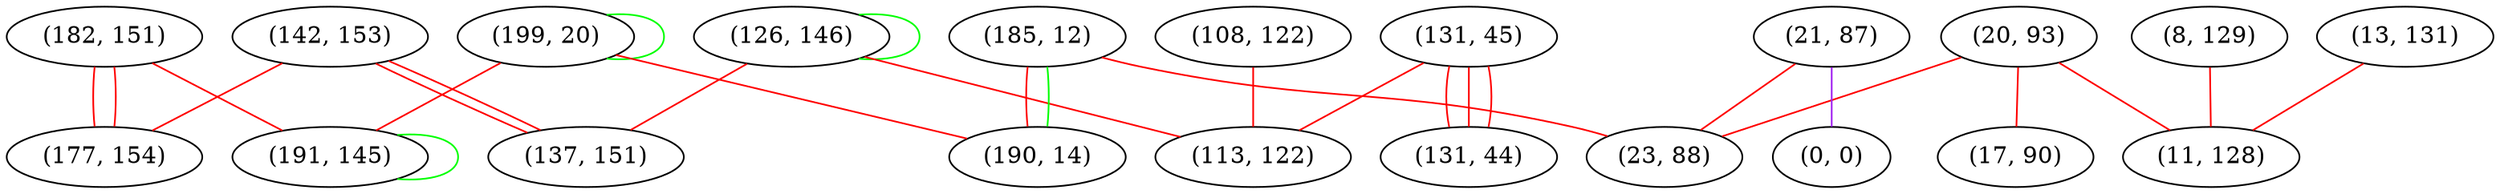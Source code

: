 graph "" {
"(199, 20)";
"(20, 93)";
"(126, 146)";
"(182, 151)";
"(131, 45)";
"(13, 131)";
"(8, 129)";
"(108, 122)";
"(142, 153)";
"(21, 87)";
"(185, 12)";
"(191, 145)";
"(11, 128)";
"(177, 154)";
"(113, 122)";
"(0, 0)";
"(17, 90)";
"(131, 44)";
"(137, 151)";
"(23, 88)";
"(190, 14)";
"(199, 20)" -- "(199, 20)"  [color=green, key=0, weight=2];
"(199, 20)" -- "(191, 145)"  [color=red, key=0, weight=1];
"(199, 20)" -- "(190, 14)"  [color=red, key=0, weight=1];
"(20, 93)" -- "(11, 128)"  [color=red, key=0, weight=1];
"(20, 93)" -- "(17, 90)"  [color=red, key=0, weight=1];
"(20, 93)" -- "(23, 88)"  [color=red, key=0, weight=1];
"(126, 146)" -- "(113, 122)"  [color=red, key=0, weight=1];
"(126, 146)" -- "(126, 146)"  [color=green, key=0, weight=2];
"(126, 146)" -- "(137, 151)"  [color=red, key=0, weight=1];
"(182, 151)" -- "(177, 154)"  [color=red, key=0, weight=1];
"(182, 151)" -- "(177, 154)"  [color=red, key=1, weight=1];
"(182, 151)" -- "(191, 145)"  [color=red, key=0, weight=1];
"(131, 45)" -- "(113, 122)"  [color=red, key=0, weight=1];
"(131, 45)" -- "(131, 44)"  [color=red, key=0, weight=1];
"(131, 45)" -- "(131, 44)"  [color=red, key=1, weight=1];
"(131, 45)" -- "(131, 44)"  [color=red, key=2, weight=1];
"(13, 131)" -- "(11, 128)"  [color=red, key=0, weight=1];
"(8, 129)" -- "(11, 128)"  [color=red, key=0, weight=1];
"(108, 122)" -- "(113, 122)"  [color=red, key=0, weight=1];
"(142, 153)" -- "(177, 154)"  [color=red, key=0, weight=1];
"(142, 153)" -- "(137, 151)"  [color=red, key=0, weight=1];
"(142, 153)" -- "(137, 151)"  [color=red, key=1, weight=1];
"(21, 87)" -- "(0, 0)"  [color=purple, key=0, weight=4];
"(21, 87)" -- "(23, 88)"  [color=red, key=0, weight=1];
"(185, 12)" -- "(23, 88)"  [color=red, key=0, weight=1];
"(185, 12)" -- "(190, 14)"  [color=red, key=0, weight=1];
"(185, 12)" -- "(190, 14)"  [color=green, key=1, weight=2];
"(191, 145)" -- "(191, 145)"  [color=green, key=0, weight=2];
}

